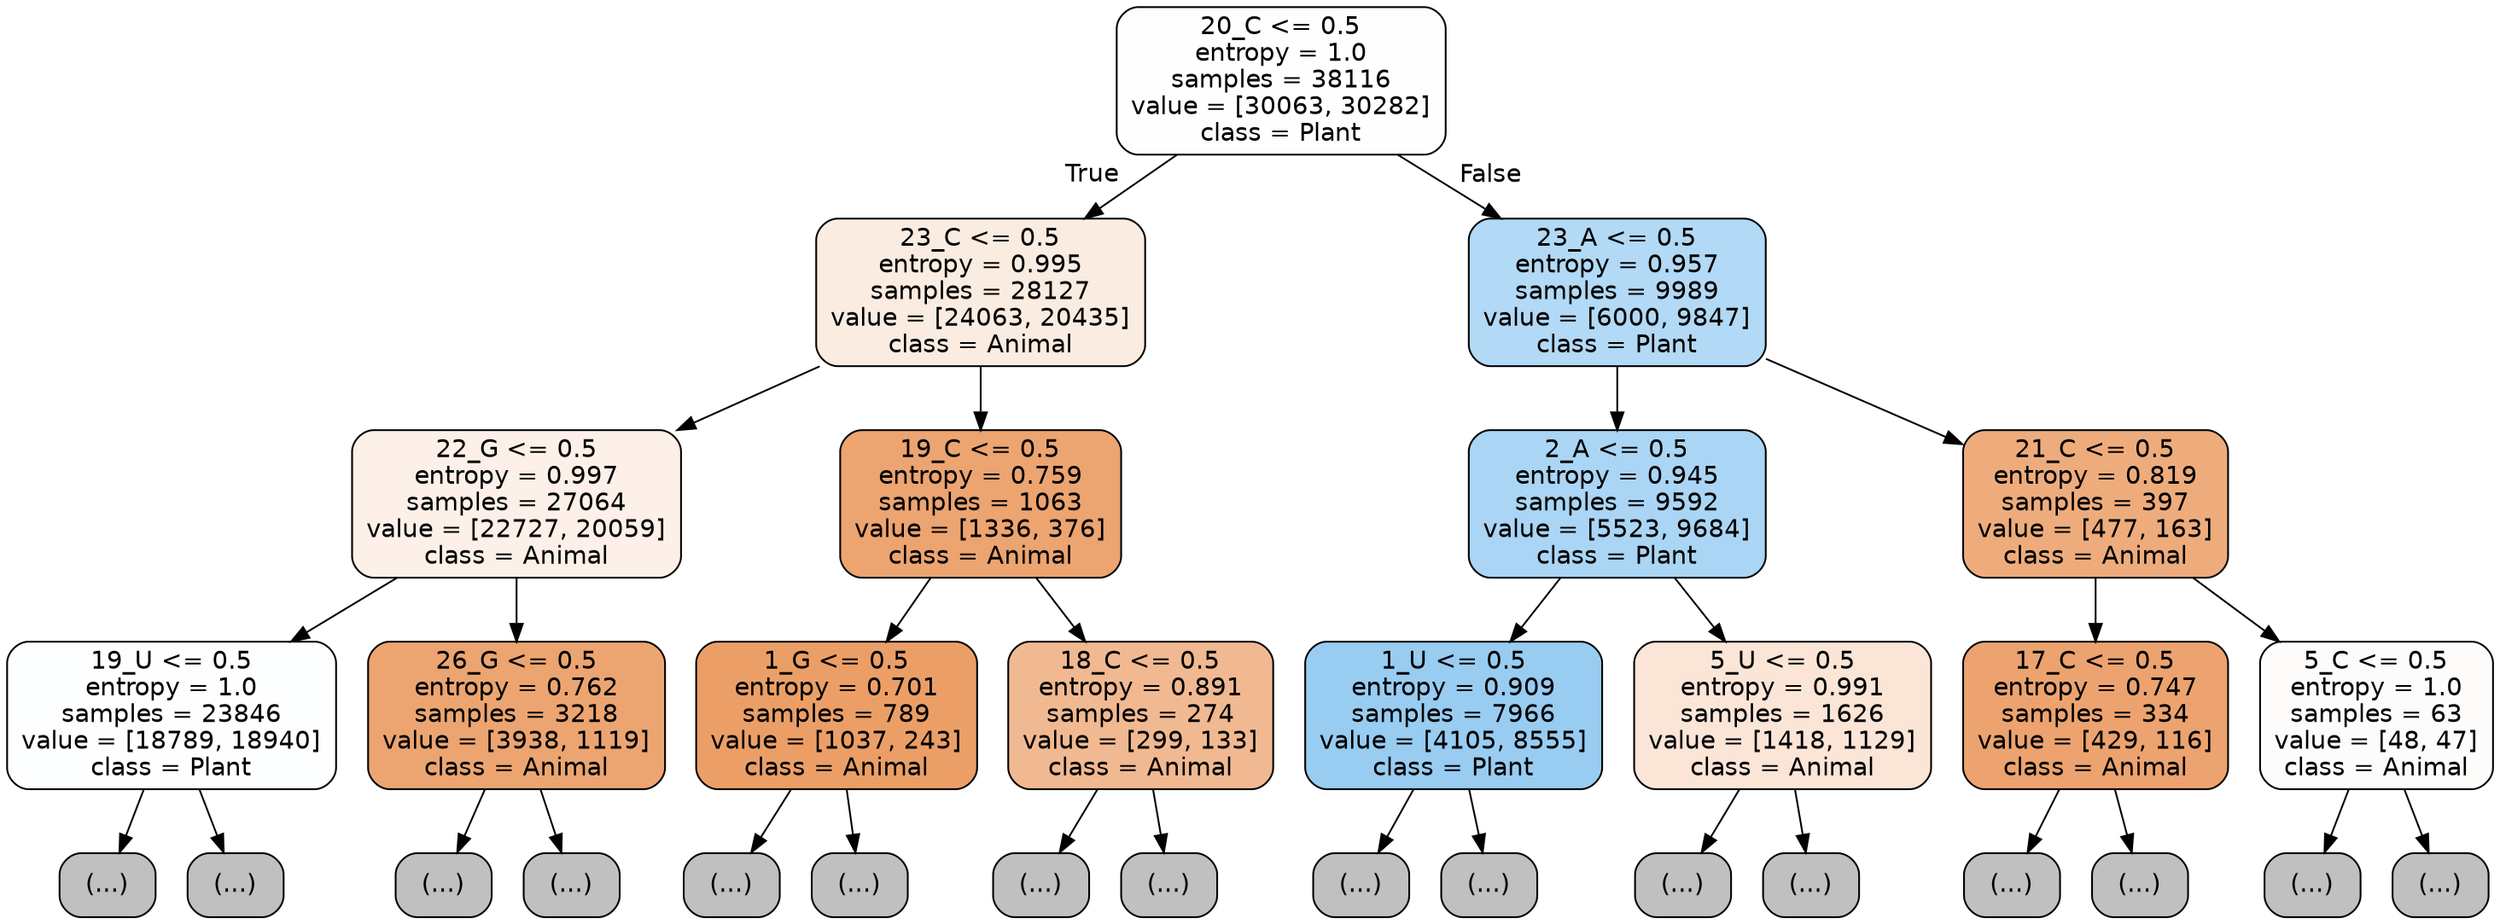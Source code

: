 digraph Tree {
node [shape=box, style="filled, rounded", color="black", fontname="helvetica"] ;
edge [fontname="helvetica"] ;
0 [label="20_C <= 0.5\nentropy = 1.0\nsamples = 38116\nvalue = [30063, 30282]\nclass = Plant", fillcolor="#fefeff"] ;
1 [label="23_C <= 0.5\nentropy = 0.995\nsamples = 28127\nvalue = [24063, 20435]\nclass = Animal", fillcolor="#fbece1"] ;
0 -> 1 [labeldistance=2.5, labelangle=45, headlabel="True"] ;
2 [label="22_G <= 0.5\nentropy = 0.997\nsamples = 27064\nvalue = [22727, 20059]\nclass = Animal", fillcolor="#fcf0e8"] ;
1 -> 2 ;
3 [label="19_U <= 0.5\nentropy = 1.0\nsamples = 23846\nvalue = [18789, 18940]\nclass = Plant", fillcolor="#fdfeff"] ;
2 -> 3 ;
4 [label="(...)", fillcolor="#C0C0C0"] ;
3 -> 4 ;
8225 [label="(...)", fillcolor="#C0C0C0"] ;
3 -> 8225 ;
11042 [label="26_G <= 0.5\nentropy = 0.762\nsamples = 3218\nvalue = [3938, 1119]\nclass = Animal", fillcolor="#eca571"] ;
2 -> 11042 ;
11043 [label="(...)", fillcolor="#C0C0C0"] ;
11042 -> 11043 ;
12330 [label="(...)", fillcolor="#C0C0C0"] ;
11042 -> 12330 ;
12345 [label="19_C <= 0.5\nentropy = 0.759\nsamples = 1063\nvalue = [1336, 376]\nclass = Animal", fillcolor="#eca471"] ;
1 -> 12345 ;
12346 [label="1_G <= 0.5\nentropy = 0.701\nsamples = 789\nvalue = [1037, 243]\nclass = Animal", fillcolor="#eb9f67"] ;
12345 -> 12346 ;
12347 [label="(...)", fillcolor="#C0C0C0"] ;
12346 -> 12347 ;
12612 [label="(...)", fillcolor="#C0C0C0"] ;
12346 -> 12612 ;
12667 [label="18_C <= 0.5\nentropy = 0.891\nsamples = 274\nvalue = [299, 133]\nclass = Animal", fillcolor="#f1b991"] ;
12345 -> 12667 ;
12668 [label="(...)", fillcolor="#C0C0C0"] ;
12667 -> 12668 ;
12765 [label="(...)", fillcolor="#C0C0C0"] ;
12667 -> 12765 ;
12810 [label="23_A <= 0.5\nentropy = 0.957\nsamples = 9989\nvalue = [6000, 9847]\nclass = Plant", fillcolor="#b2d9f5"] ;
0 -> 12810 [labeldistance=2.5, labelangle=-45, headlabel="False"] ;
12811 [label="2_A <= 0.5\nentropy = 0.945\nsamples = 9592\nvalue = [5523, 9684]\nclass = Plant", fillcolor="#aad5f4"] ;
12810 -> 12811 ;
12812 [label="1_U <= 0.5\nentropy = 0.909\nsamples = 7966\nvalue = [4105, 8555]\nclass = Plant", fillcolor="#98ccf1"] ;
12811 -> 12812 ;
12813 [label="(...)", fillcolor="#C0C0C0"] ;
12812 -> 12813 ;
14276 [label="(...)", fillcolor="#C0C0C0"] ;
12812 -> 14276 ;
15699 [label="5_U <= 0.5\nentropy = 0.991\nsamples = 1626\nvalue = [1418, 1129]\nclass = Animal", fillcolor="#fae5d7"] ;
12811 -> 15699 ;
15700 [label="(...)", fillcolor="#C0C0C0"] ;
15699 -> 15700 ;
16323 [label="(...)", fillcolor="#C0C0C0"] ;
15699 -> 16323 ;
16528 [label="21_C <= 0.5\nentropy = 0.819\nsamples = 397\nvalue = [477, 163]\nclass = Animal", fillcolor="#eeac7d"] ;
12810 -> 16528 ;
16529 [label="17_C <= 0.5\nentropy = 0.747\nsamples = 334\nvalue = [429, 116]\nclass = Animal", fillcolor="#eca36f"] ;
16528 -> 16529 ;
16530 [label="(...)", fillcolor="#C0C0C0"] ;
16529 -> 16530 ;
16653 [label="(...)", fillcolor="#C0C0C0"] ;
16529 -> 16653 ;
16692 [label="5_C <= 0.5\nentropy = 1.0\nsamples = 63\nvalue = [48, 47]\nclass = Animal", fillcolor="#fefcfb"] ;
16528 -> 16692 ;
16693 [label="(...)", fillcolor="#C0C0C0"] ;
16692 -> 16693 ;
16722 [label="(...)", fillcolor="#C0C0C0"] ;
16692 -> 16722 ;
}